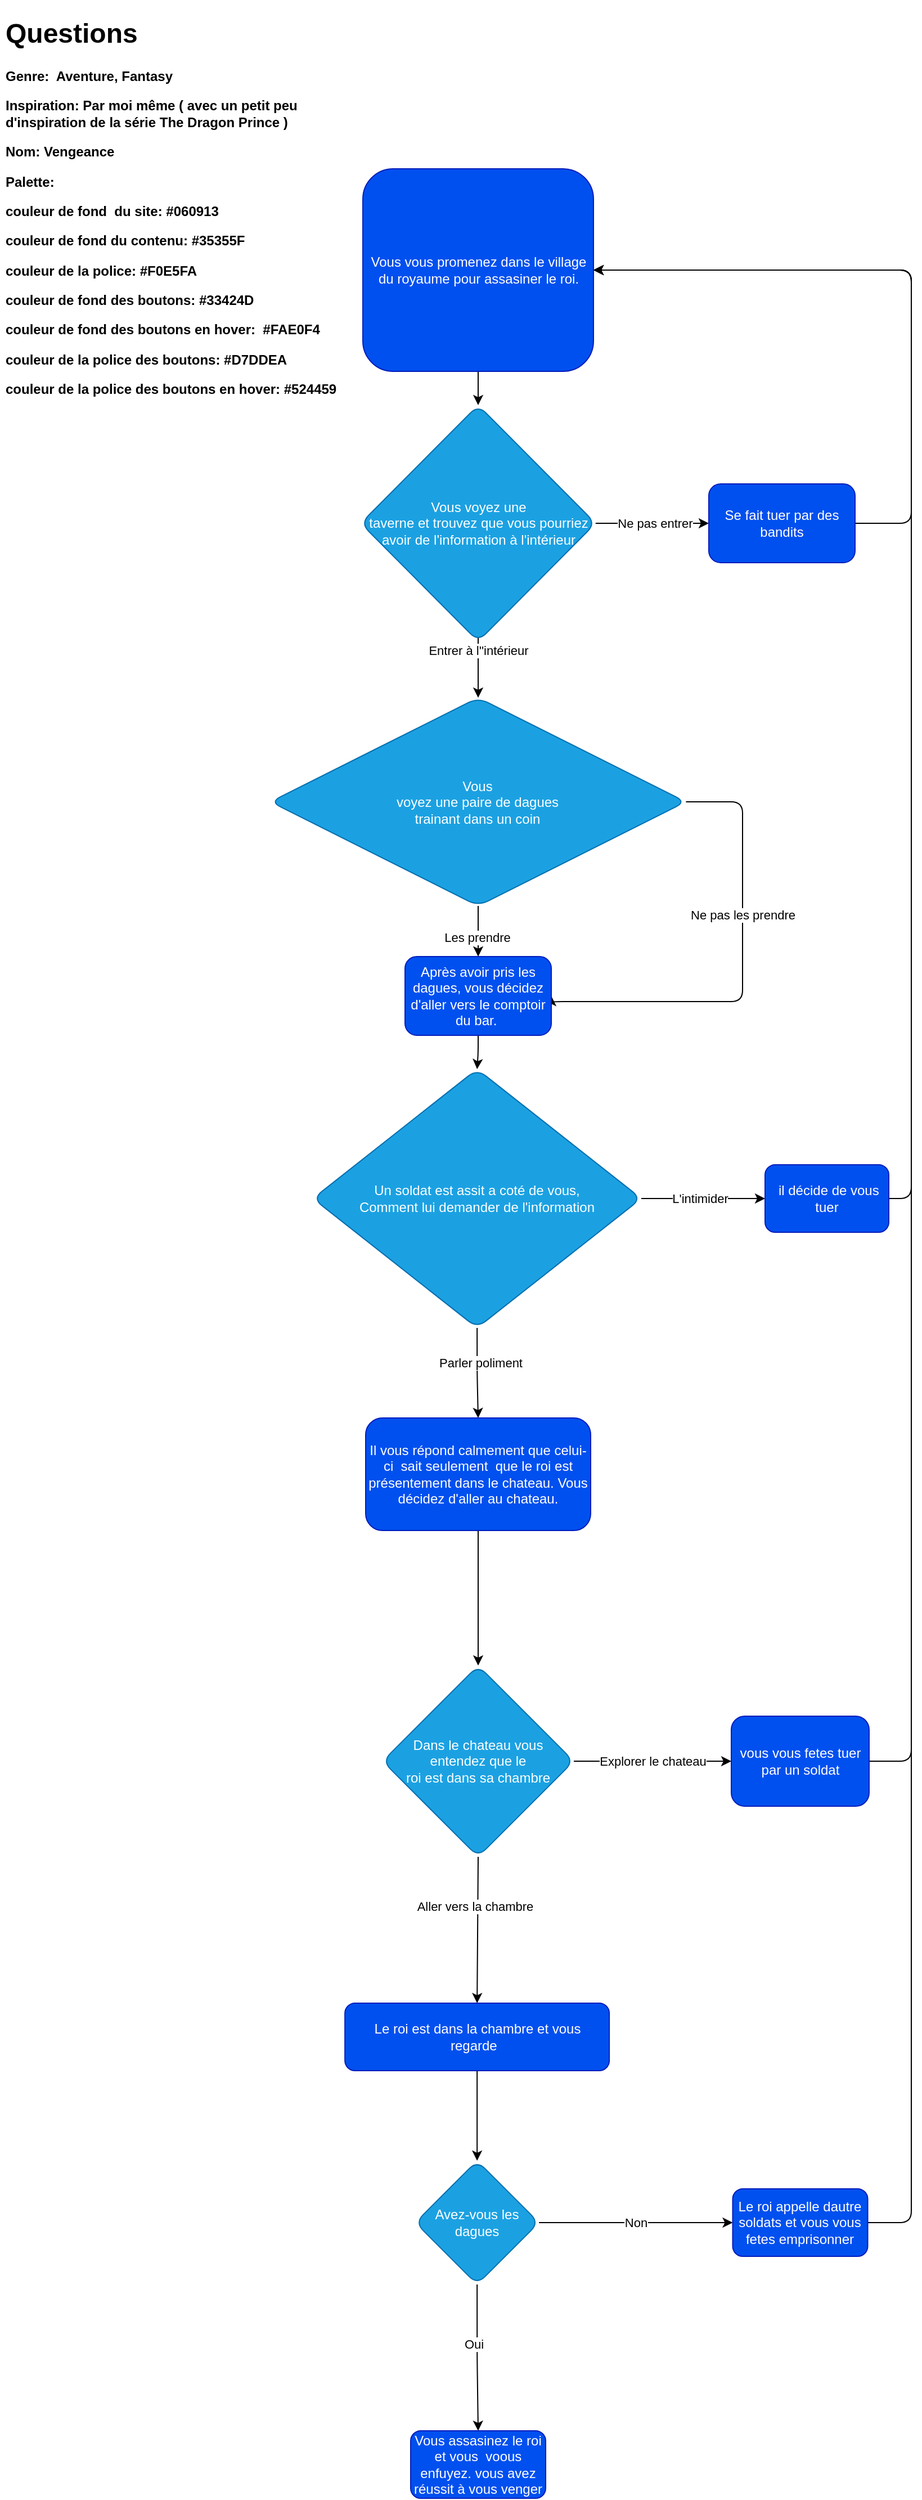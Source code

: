 <mxfile>
    <diagram id="wQcZCOaijW5SIlA2i32u" name="Page-1">
        <mxGraphModel dx="1011" dy="725" grid="1" gridSize="10" guides="1" tooltips="1" connect="1" arrows="1" fold="1" page="1" pageScale="1" pageWidth="827" pageHeight="1169" math="0" shadow="0">
            <root>
                <mxCell id="0"/>
                <mxCell id="1" parent="0"/>
                <mxCell id="19" style="edgeStyle=none;html=1;exitX=0.5;exitY=1;exitDx=0;exitDy=0;entryX=0.5;entryY=0;entryDx=0;entryDy=0;" parent="1" source="2" target="18" edge="1">
                    <mxGeometry relative="1" as="geometry"/>
                </mxCell>
                <mxCell id="2" value="Vous vous promenez dans le village du royaume pour assasiner le roi." style="rounded=1;whiteSpace=wrap;html=1;fillColor=#0050ef;fontColor=#ffffff;strokeColor=#001DBC;" parent="1" vertex="1">
                    <mxGeometry x="322.5" y="180" width="205" height="180" as="geometry"/>
                </mxCell>
                <mxCell id="17" value="&lt;h1&gt;Questions&lt;/h1&gt;&lt;p&gt;&lt;b&gt;Genre:&amp;nbsp; Aventure, Fantasy&lt;/b&gt;&lt;/p&gt;&lt;p&gt;&lt;b&gt;Inspiration: Par moi même ( avec un petit peu d'inspiration de la série The Dragon Prince )&lt;/b&gt;&lt;b&gt;&lt;br&gt;&lt;/b&gt;&lt;/p&gt;&lt;p&gt;&lt;b&gt;Nom: Vengeance&lt;/b&gt;&lt;b&gt;&lt;br&gt;&lt;/b&gt;&lt;/p&gt;&lt;p&gt;&lt;b&gt;Palette:&amp;nbsp;&lt;/b&gt;&lt;b&gt;&lt;br&gt;&lt;/b&gt;&lt;/p&gt;&lt;p&gt;&lt;b&gt;couleur de fond&amp;nbsp; du site: #060913&lt;/b&gt;&lt;/p&gt;&lt;p&gt;&lt;b&gt;couleur de fond du contenu: #35355F&lt;/b&gt;&lt;/p&gt;&lt;p&gt;&lt;b&gt;couleur de la police: #F0E5FA&lt;/b&gt;&lt;/p&gt;&lt;p&gt;&lt;b&gt;couleur de fond des boutons: #33424D&lt;/b&gt;&lt;/p&gt;&lt;p&gt;&lt;b&gt;couleur de fond des boutons en hover:&amp;nbsp; #FAE0F4&lt;/b&gt;&lt;/p&gt;&lt;p&gt;&lt;b&gt;couleur de la police des boutons: #D7DDEA&lt;/b&gt;&lt;/p&gt;&lt;p&gt;&lt;b&gt;couleur de la police des boutons en hover: #524459&lt;/b&gt;&lt;/p&gt;&lt;br&gt;&lt;p&gt;&lt;b&gt;&lt;br&gt;&lt;/b&gt;&lt;/p&gt;" style="text;html=1;strokeColor=none;fillColor=none;spacing=5;spacingTop=-20;whiteSpace=wrap;overflow=hidden;rounded=0;" parent="1" vertex="1">
                    <mxGeometry y="40" width="320" height="380" as="geometry"/>
                </mxCell>
                <mxCell id="22" style="edgeStyle=none;html=1;exitX=0.5;exitY=1;exitDx=0;exitDy=0;entryX=0.5;entryY=0;entryDx=0;entryDy=0;" parent="1" source="18" target="72" edge="1">
                    <mxGeometry relative="1" as="geometry">
                        <Array as="points">
                            <mxPoint x="425" y="590"/>
                        </Array>
                        <mxPoint x="425" y="660" as="targetPoint"/>
                    </mxGeometry>
                </mxCell>
                <mxCell id="25" value="Entrer à l''intérieur" style="edgeLabel;html=1;align=center;verticalAlign=middle;resizable=0;points=[];" parent="22" vertex="1" connectable="0">
                    <mxGeometry x="0.09" y="-3" relative="1" as="geometry">
                        <mxPoint x="3" y="-10" as="offset"/>
                    </mxGeometry>
                </mxCell>
                <mxCell id="26" style="edgeStyle=none;html=1;exitX=1;exitY=0.5;exitDx=0;exitDy=0;entryX=0;entryY=0.5;entryDx=0;entryDy=0;" parent="1" source="18" target="28" edge="1">
                    <mxGeometry relative="1" as="geometry">
                        <mxPoint x="640" y="495" as="targetPoint"/>
                    </mxGeometry>
                </mxCell>
                <mxCell id="27" value="Ne pas entrer" style="edgeLabel;html=1;align=center;verticalAlign=middle;resizable=0;points=[];" parent="26" vertex="1" connectable="0">
                    <mxGeometry x="-0.24" relative="1" as="geometry">
                        <mxPoint x="14" as="offset"/>
                    </mxGeometry>
                </mxCell>
                <mxCell id="18" value="Vous voyez une &lt;br&gt;taverne et trouvez que vous pourriez avoir de l'information à l'intérieur" style="rhombus;whiteSpace=wrap;html=1;rounded=1;fillColor=#1ba1e2;strokeColor=#006EAF;fontColor=#ffffff;" parent="1" vertex="1">
                    <mxGeometry x="320.63" y="390" width="208.75" height="210" as="geometry"/>
                </mxCell>
                <mxCell id="30" style="edgeStyle=orthogonalEdgeStyle;html=1;exitX=1;exitY=0.5;exitDx=0;exitDy=0;entryX=1;entryY=0.5;entryDx=0;entryDy=0;" parent="1" source="72" target="29" edge="1">
                    <mxGeometry relative="1" as="geometry">
                        <mxPoint x="490" y="695" as="sourcePoint"/>
                        <mxPoint x="568.0" y="885.0" as="targetPoint"/>
                        <Array as="points">
                            <mxPoint x="660" y="743"/>
                            <mxPoint x="660" y="920"/>
                            <mxPoint x="490" y="920"/>
                        </Array>
                    </mxGeometry>
                </mxCell>
                <mxCell id="31" value="Ne pas les prendre" style="edgeLabel;html=1;align=center;verticalAlign=middle;resizable=0;points=[];" parent="30" vertex="1" connectable="0">
                    <mxGeometry x="-0.246" y="-2" relative="1" as="geometry">
                        <mxPoint x="2" y="-1" as="offset"/>
                    </mxGeometry>
                </mxCell>
                <mxCell id="36" style="edgeStyle=orthogonalEdgeStyle;html=1;exitX=0.5;exitY=1;exitDx=0;exitDy=0;entryX=0.5;entryY=0;entryDx=0;entryDy=0;" parent="1" source="72" target="29" edge="1">
                    <mxGeometry relative="1" as="geometry">
                        <mxPoint x="425" y="820.0" as="targetPoint"/>
                        <mxPoint x="425" y="730" as="sourcePoint"/>
                    </mxGeometry>
                </mxCell>
                <mxCell id="37" value="Les prendre" style="edgeLabel;html=1;align=center;verticalAlign=middle;resizable=0;points=[];" parent="36" vertex="1" connectable="0">
                    <mxGeometry x="0.219" y="-1" relative="1" as="geometry">
                        <mxPoint as="offset"/>
                    </mxGeometry>
                </mxCell>
                <mxCell id="32" style="edgeStyle=orthogonalEdgeStyle;html=1;exitX=1;exitY=0.5;exitDx=0;exitDy=0;entryX=1;entryY=0.5;entryDx=0;entryDy=0;" parent="1" source="28" target="2" edge="1">
                    <mxGeometry relative="1" as="geometry">
                        <Array as="points">
                            <mxPoint x="810" y="495"/>
                            <mxPoint x="810" y="270"/>
                        </Array>
                    </mxGeometry>
                </mxCell>
                <mxCell id="28" value="Se fait tuer par des bandits" style="rounded=1;whiteSpace=wrap;html=1;fillColor=#0050ef;fontColor=#ffffff;strokeColor=#001DBC;" parent="1" vertex="1">
                    <mxGeometry x="630" y="460" width="130" height="70" as="geometry"/>
                </mxCell>
                <mxCell id="41" style="edgeStyle=orthogonalEdgeStyle;html=1;exitX=0.5;exitY=1;exitDx=0;exitDy=0;entryX=0.5;entryY=0;entryDx=0;entryDy=0;" parent="1" source="29" target="40" edge="1">
                    <mxGeometry relative="1" as="geometry"/>
                </mxCell>
                <mxCell id="29" value="Après avoir pris les dagues, vous décidez d'aller vers le comptoir du bar.&amp;nbsp;" style="rounded=1;whiteSpace=wrap;html=1;fillColor=#0050ef;fontColor=#ffffff;strokeColor=#001DBC;" parent="1" vertex="1">
                    <mxGeometry x="360.01" y="880" width="130" height="70" as="geometry"/>
                </mxCell>
                <mxCell id="43" style="edgeStyle=orthogonalEdgeStyle;html=1;exitX=0.5;exitY=1;exitDx=0;exitDy=0;entryX=0.5;entryY=0;entryDx=0;entryDy=0;" parent="1" source="40" target="42" edge="1">
                    <mxGeometry relative="1" as="geometry"/>
                </mxCell>
                <mxCell id="45" value="Parler poliment" style="edgeLabel;html=1;align=center;verticalAlign=middle;resizable=0;points=[];" parent="43" vertex="1" connectable="0">
                    <mxGeometry x="-0.249" y="3" relative="1" as="geometry">
                        <mxPoint as="offset"/>
                    </mxGeometry>
                </mxCell>
                <mxCell id="47" style="edgeStyle=orthogonalEdgeStyle;html=1;exitX=1;exitY=0.5;exitDx=0;exitDy=0;entryX=0;entryY=0.5;entryDx=0;entryDy=0;" parent="1" source="40" target="46" edge="1">
                    <mxGeometry relative="1" as="geometry"/>
                </mxCell>
                <mxCell id="49" value="L'intimider" style="edgeLabel;html=1;align=center;verticalAlign=middle;resizable=0;points=[];" parent="47" vertex="1" connectable="0">
                    <mxGeometry x="-0.297" y="1" relative="1" as="geometry">
                        <mxPoint x="13" y="1" as="offset"/>
                    </mxGeometry>
                </mxCell>
                <mxCell id="40" value="&lt;font style=&quot;font-size: 12px;&quot;&gt;Un soldat est assit a coté de vous, &lt;br&gt;Comment lui demander de l'information&lt;/font&gt;" style="rhombus;whiteSpace=wrap;html=1;rounded=1;fillColor=#1ba1e2;strokeColor=#006EAF;fontColor=#ffffff;" parent="1" vertex="1">
                    <mxGeometry x="278.14" y="980" width="291.86" height="230" as="geometry"/>
                </mxCell>
                <mxCell id="52" style="edgeStyle=orthogonalEdgeStyle;html=1;exitX=0.5;exitY=1;exitDx=0;exitDy=0;entryX=0.5;entryY=0;entryDx=0;entryDy=0;" parent="1" source="42" target="57" edge="1">
                    <mxGeometry relative="1" as="geometry">
                        <mxPoint x="425" y="1530" as="targetPoint"/>
                    </mxGeometry>
                </mxCell>
                <mxCell id="42" value="Il vous répond calmement que celui-ci&amp;nbsp; sait seulement&amp;nbsp; que le roi est présentement dans le chateau. Vous décidez d'aller au chateau." style="rounded=1;whiteSpace=wrap;html=1;fillColor=#0050ef;fontColor=#ffffff;strokeColor=#001DBC;" parent="1" vertex="1">
                    <mxGeometry x="325" y="1290" width="200" height="100" as="geometry"/>
                </mxCell>
                <mxCell id="48" style="edgeStyle=orthogonalEdgeStyle;html=1;exitX=1;exitY=0.5;exitDx=0;exitDy=0;entryX=1;entryY=0.5;entryDx=0;entryDy=0;" parent="1" source="46" target="2" edge="1">
                    <mxGeometry relative="1" as="geometry">
                        <Array as="points">
                            <mxPoint x="810" y="1095"/>
                            <mxPoint x="810" y="270"/>
                        </Array>
                    </mxGeometry>
                </mxCell>
                <mxCell id="46" value="&amp;nbsp;il décide de vous tuer" style="rounded=1;whiteSpace=wrap;html=1;fillColor=#0050ef;fontColor=#ffffff;strokeColor=#001DBC;" parent="1" vertex="1">
                    <mxGeometry x="680" y="1065" width="110" height="60" as="geometry"/>
                </mxCell>
                <mxCell id="63" style="edgeStyle=orthogonalEdgeStyle;html=1;exitX=1;exitY=0.5;exitDx=0;exitDy=0;entryX=1;entryY=0.5;entryDx=0;entryDy=0;" parent="1" source="55" target="2" edge="1">
                    <mxGeometry relative="1" as="geometry">
                        <Array as="points">
                            <mxPoint x="810" y="1595"/>
                            <mxPoint x="810" y="270"/>
                        </Array>
                    </mxGeometry>
                </mxCell>
                <mxCell id="55" value="vous vous fetes tuer par un soldat" style="rounded=1;whiteSpace=wrap;html=1;fillColor=#0050ef;fontColor=#ffffff;strokeColor=#001DBC;" parent="1" vertex="1">
                    <mxGeometry x="650" y="1555" width="122.5" height="80" as="geometry"/>
                </mxCell>
                <mxCell id="58" style="edgeStyle=none;html=1;exitX=1;exitY=0.5;exitDx=0;exitDy=0;" parent="1" source="57" target="55" edge="1">
                    <mxGeometry relative="1" as="geometry"/>
                </mxCell>
                <mxCell id="61" value="Explorer le chateau" style="edgeLabel;html=1;align=center;verticalAlign=middle;resizable=0;points=[];" parent="58" vertex="1" connectable="0">
                    <mxGeometry x="-0.314" y="-2" relative="1" as="geometry">
                        <mxPoint x="22" y="-2" as="offset"/>
                    </mxGeometry>
                </mxCell>
                <mxCell id="60" style="edgeStyle=none;html=1;exitX=0.5;exitY=1;exitDx=0;exitDy=0;entryX=0.5;entryY=0;entryDx=0;entryDy=0;" parent="1" source="57" target="59" edge="1">
                    <mxGeometry relative="1" as="geometry"/>
                </mxCell>
                <mxCell id="62" value="Aller vers la chambre" style="edgeLabel;html=1;align=center;verticalAlign=middle;resizable=0;points=[];" parent="60" vertex="1" connectable="0">
                    <mxGeometry x="-0.325" y="-3" relative="1" as="geometry">
                        <mxPoint as="offset"/>
                    </mxGeometry>
                </mxCell>
                <mxCell id="57" value="Dans le chateau vous entendez que le &lt;br&gt;roi est dans sa chambre" style="rhombus;whiteSpace=wrap;html=1;rounded=1;fillColor=#1ba1e2;strokeColor=#006EAF;fontColor=#ffffff;" parent="1" vertex="1">
                    <mxGeometry x="340" y="1510" width="170" height="170" as="geometry"/>
                </mxCell>
                <mxCell id="65" style="edgeStyle=orthogonalEdgeStyle;html=1;exitX=0.5;exitY=1;exitDx=0;exitDy=0;" parent="1" source="59" target="64" edge="1">
                    <mxGeometry relative="1" as="geometry"/>
                </mxCell>
                <mxCell id="59" value="Le roi est dans la chambre et vous regarde&amp;nbsp;&amp;nbsp;" style="rounded=1;whiteSpace=wrap;html=1;fillColor=#0050ef;fontColor=#ffffff;strokeColor=#001DBC;" parent="1" vertex="1">
                    <mxGeometry x="306.57" y="1810" width="235" height="60" as="geometry"/>
                </mxCell>
                <mxCell id="67" value="Non" style="edgeStyle=orthogonalEdgeStyle;html=1;exitX=1;exitY=0.5;exitDx=0;exitDy=0;entryX=0;entryY=0.5;entryDx=0;entryDy=0;" parent="1" source="64" target="66" edge="1">
                    <mxGeometry relative="1" as="geometry"/>
                </mxCell>
                <mxCell id="70" style="edgeStyle=orthogonalEdgeStyle;html=1;exitX=0.5;exitY=1;exitDx=0;exitDy=0;" parent="1" source="64" target="69" edge="1">
                    <mxGeometry relative="1" as="geometry"/>
                </mxCell>
                <mxCell id="71" value="Oui" style="edgeLabel;html=1;align=center;verticalAlign=middle;resizable=0;points=[];" parent="70" vertex="1" connectable="0">
                    <mxGeometry x="-0.201" y="-3" relative="1" as="geometry">
                        <mxPoint as="offset"/>
                    </mxGeometry>
                </mxCell>
                <mxCell id="64" value="Avez-vous les dagues" style="rhombus;whiteSpace=wrap;html=1;rounded=1;fillColor=#1ba1e2;strokeColor=#006EAF;fontColor=#ffffff;" parent="1" vertex="1">
                    <mxGeometry x="369.07" y="1950" width="110" height="110" as="geometry"/>
                </mxCell>
                <mxCell id="68" style="edgeStyle=orthogonalEdgeStyle;html=1;exitX=1;exitY=0.5;exitDx=0;exitDy=0;entryX=1;entryY=0.5;entryDx=0;entryDy=0;" parent="1" source="66" target="2" edge="1">
                    <mxGeometry relative="1" as="geometry">
                        <Array as="points">
                            <mxPoint x="810" y="2005"/>
                            <mxPoint x="810" y="270"/>
                        </Array>
                    </mxGeometry>
                </mxCell>
                <mxCell id="66" value="Le roi appelle dautre soldats et vous vous fetes emprisonner" style="rounded=1;whiteSpace=wrap;html=1;fillColor=#0050ef;fontColor=#ffffff;strokeColor=#001DBC;" parent="1" vertex="1">
                    <mxGeometry x="651.25" y="1975" width="120" height="60" as="geometry"/>
                </mxCell>
                <mxCell id="69" value="Vous assasinez le roi et vous&amp;nbsp; voous enfuyez. vous avez réussit à vous venger" style="rounded=1;whiteSpace=wrap;html=1;fillColor=#0050ef;fontColor=#ffffff;strokeColor=#001DBC;" parent="1" vertex="1">
                    <mxGeometry x="365" y="2190" width="120" height="60" as="geometry"/>
                </mxCell>
                <mxCell id="72" value="&lt;font style=&quot;&quot;&gt;&lt;font style=&quot;font-size: 12px;&quot;&gt;Vous &lt;br&gt;voyez une paire de dagues &lt;br&gt;trainant dans un coin&lt;/font&gt;&lt;br&gt;&lt;/font&gt;" style="rhombus;whiteSpace=wrap;html=1;fillColor=#1ba1e2;fontColor=#ffffff;strokeColor=#006EAF;rounded=1;" parent="1" vertex="1">
                    <mxGeometry x="240.31" y="650" width="369.38" height="185" as="geometry"/>
                </mxCell>
            </root>
        </mxGraphModel>
    </diagram>
</mxfile>